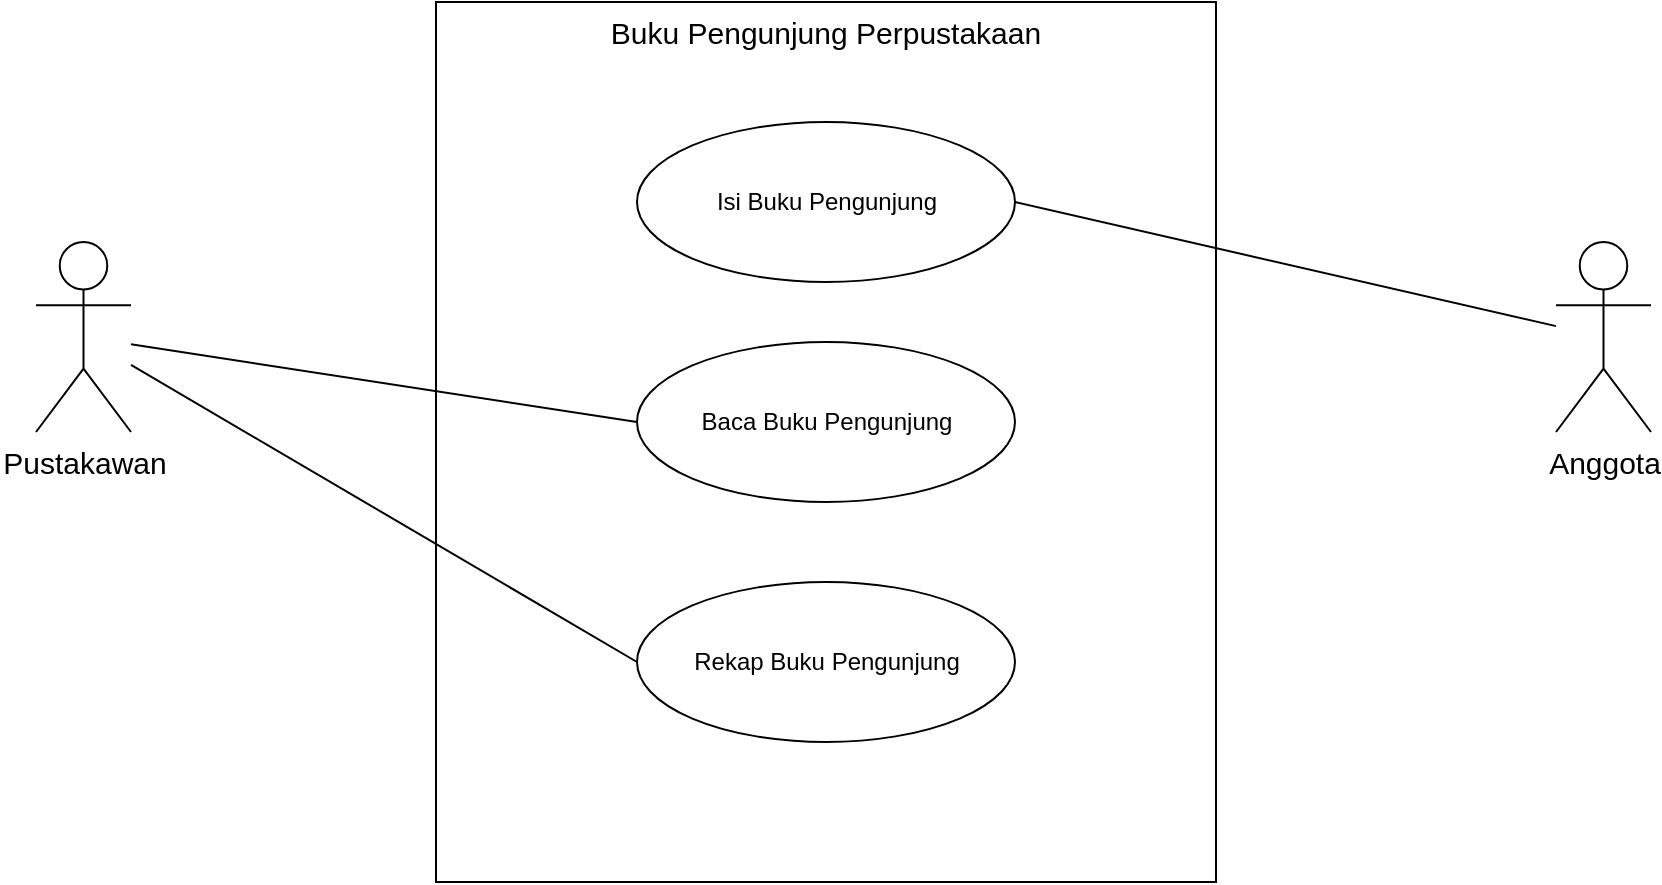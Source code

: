 <mxfile version="21.7.4" type="github">
  <diagram name="Page-1" id="15q7jRn63WPvRWiI6g2A">
    <mxGraphModel dx="996" dy="510" grid="1" gridSize="10" guides="1" tooltips="1" connect="1" arrows="1" fold="1" page="1" pageScale="1" pageWidth="1100" pageHeight="850" math="0" shadow="0">
      <root>
        <mxCell id="0" />
        <mxCell id="1" parent="0" />
        <mxCell id="sXdfzWVAHS-n5d34hC_P-2" value="Buku Pengunjung Perpustakaan" style="rounded=0;whiteSpace=wrap;html=1;verticalAlign=top;fontSize=15;" vertex="1" parent="1">
          <mxGeometry x="370" y="210" width="390" height="440" as="geometry" />
        </mxCell>
        <mxCell id="sXdfzWVAHS-n5d34hC_P-3" value="Pustakawan" style="shape=umlActor;verticalLabelPosition=bottom;verticalAlign=top;html=1;outlineConnect=0;fontSize=15;" vertex="1" parent="1">
          <mxGeometry x="170" y="330" width="47.5" height="95" as="geometry" />
        </mxCell>
        <mxCell id="sXdfzWVAHS-n5d34hC_P-4" value="Anggota" style="shape=umlActor;verticalLabelPosition=bottom;verticalAlign=top;html=1;outlineConnect=0;fontSize=15;" vertex="1" parent="1">
          <mxGeometry x="930" y="330" width="47.5" height="95" as="geometry" />
        </mxCell>
        <mxCell id="sXdfzWVAHS-n5d34hC_P-5" value="Isi Buku Pengunjung" style="ellipse;whiteSpace=wrap;html=1;" vertex="1" parent="1">
          <mxGeometry x="470.5" y="270" width="189" height="80" as="geometry" />
        </mxCell>
        <mxCell id="sXdfzWVAHS-n5d34hC_P-6" value="Baca Buku Pengunjung" style="ellipse;whiteSpace=wrap;html=1;" vertex="1" parent="1">
          <mxGeometry x="470.5" y="380" width="189" height="80" as="geometry" />
        </mxCell>
        <mxCell id="sXdfzWVAHS-n5d34hC_P-7" value="Rekap Buku Pengunjung" style="ellipse;whiteSpace=wrap;html=1;" vertex="1" parent="1">
          <mxGeometry x="470.5" y="500" width="189" height="80" as="geometry" />
        </mxCell>
        <mxCell id="sXdfzWVAHS-n5d34hC_P-8" value="" style="endArrow=none;html=1;rounded=0;entryX=0;entryY=0.5;entryDx=0;entryDy=0;" edge="1" parent="1" source="sXdfzWVAHS-n5d34hC_P-3" target="sXdfzWVAHS-n5d34hC_P-6">
          <mxGeometry width="50" height="50" relative="1" as="geometry">
            <mxPoint x="520" y="410" as="sourcePoint" />
            <mxPoint x="570" y="360" as="targetPoint" />
          </mxGeometry>
        </mxCell>
        <mxCell id="sXdfzWVAHS-n5d34hC_P-9" value="" style="endArrow=none;html=1;rounded=0;entryX=0;entryY=0.5;entryDx=0;entryDy=0;" edge="1" parent="1" source="sXdfzWVAHS-n5d34hC_P-3" target="sXdfzWVAHS-n5d34hC_P-7">
          <mxGeometry width="50" height="50" relative="1" as="geometry">
            <mxPoint x="228" y="391" as="sourcePoint" />
            <mxPoint x="481" y="430" as="targetPoint" />
          </mxGeometry>
        </mxCell>
        <mxCell id="sXdfzWVAHS-n5d34hC_P-10" value="" style="endArrow=none;html=1;rounded=0;entryX=1;entryY=0.5;entryDx=0;entryDy=0;" edge="1" parent="1" source="sXdfzWVAHS-n5d34hC_P-4" target="sXdfzWVAHS-n5d34hC_P-5">
          <mxGeometry width="50" height="50" relative="1" as="geometry">
            <mxPoint x="228" y="401" as="sourcePoint" />
            <mxPoint x="481" y="550" as="targetPoint" />
          </mxGeometry>
        </mxCell>
      </root>
    </mxGraphModel>
  </diagram>
</mxfile>
